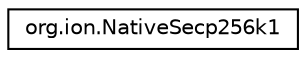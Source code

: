 digraph "Graphical Class Hierarchy"
{
  edge [fontname="Helvetica",fontsize="10",labelfontname="Helvetica",labelfontsize="10"];
  node [fontname="Helvetica",fontsize="10",shape=record];
  rankdir="LR";
  Node0 [label="org.ion.NativeSecp256k1",height=0.2,width=0.4,color="black", fillcolor="white", style="filled",URL="$d7/d67/classorg_1_1ion_1_1_native_secp256k1.html",tooltip="This class holds native methods to handle ECDSA verification. "];
}
